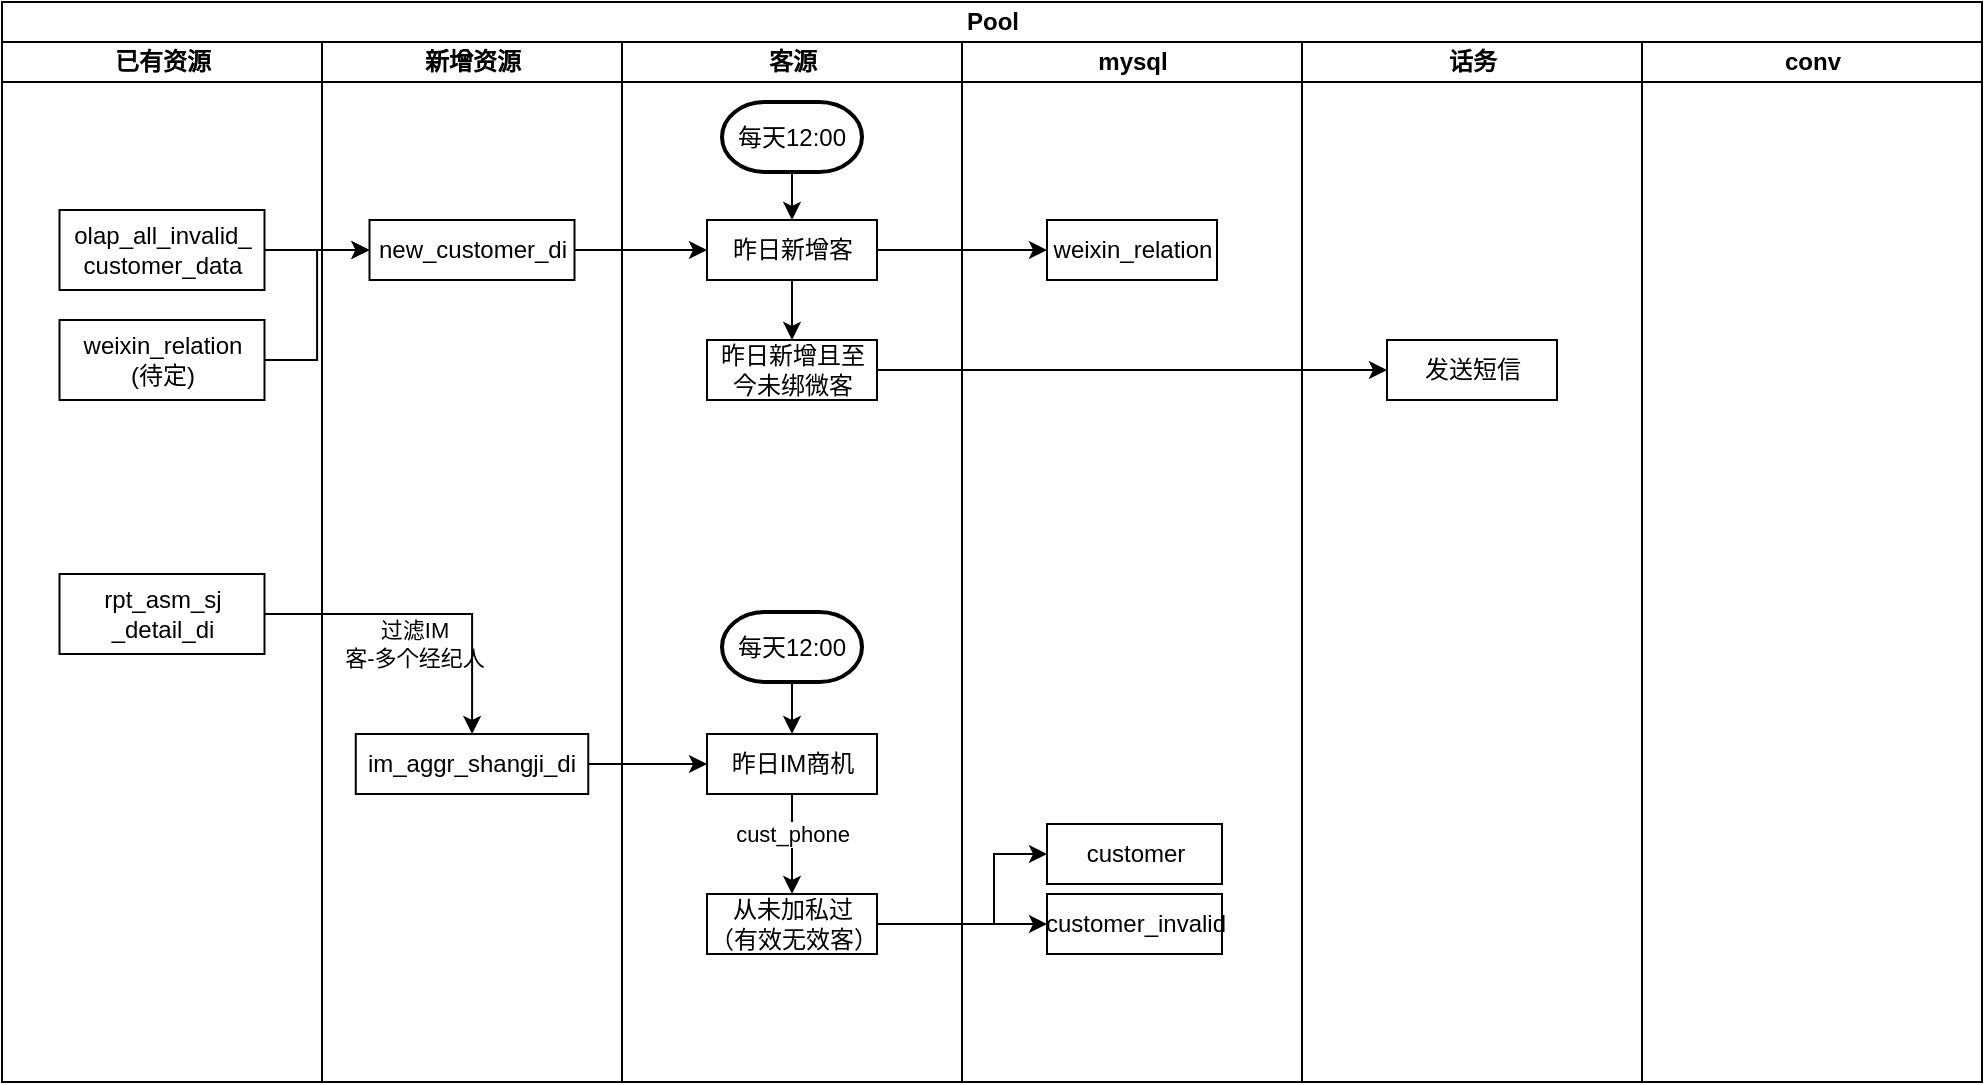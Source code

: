 <mxfile version="24.6.4" type="github">
  <diagram name="第 1 页" id="zzoMLaYJgZ_6w3f55oP_">
    <mxGraphModel dx="1195" dy="630" grid="1" gridSize="10" guides="1" tooltips="1" connect="1" arrows="1" fold="1" page="1" pageScale="1" pageWidth="827" pageHeight="1169" math="0" shadow="0">
      <root>
        <mxCell id="0" />
        <mxCell id="1" parent="0" />
        <mxCell id="J_oKU9sIPk25eqEcuQ5v-1" value="Pool" style="swimlane;childLayout=stackLayout;resizeParent=1;resizeParentMax=0;startSize=20;html=1;" vertex="1" parent="1">
          <mxGeometry x="234" y="110" width="990" height="540" as="geometry" />
        </mxCell>
        <mxCell id="J_oKU9sIPk25eqEcuQ5v-2" value="已有资源" style="swimlane;startSize=20;html=1;" vertex="1" parent="J_oKU9sIPk25eqEcuQ5v-1">
          <mxGeometry y="20" width="160" height="520" as="geometry" />
        </mxCell>
        <mxCell id="J_oKU9sIPk25eqEcuQ5v-27" value="rpt_asm_sj&lt;div&gt;_detail_di&lt;/div&gt;" style="rounded=0;whiteSpace=wrap;html=1;" vertex="1" parent="J_oKU9sIPk25eqEcuQ5v-2">
          <mxGeometry x="28.75" y="266" width="102.5" height="40" as="geometry" />
        </mxCell>
        <mxCell id="J_oKU9sIPk25eqEcuQ5v-3" value="新增资源" style="swimlane;startSize=20;html=1;" vertex="1" parent="J_oKU9sIPk25eqEcuQ5v-1">
          <mxGeometry x="160" y="20" width="150" height="520" as="geometry" />
        </mxCell>
        <mxCell id="J_oKU9sIPk25eqEcuQ5v-39" value="im_aggr_shangji_di" style="rounded=0;whiteSpace=wrap;html=1;" vertex="1" parent="J_oKU9sIPk25eqEcuQ5v-3">
          <mxGeometry x="16.88" y="346" width="116.25" height="30" as="geometry" />
        </mxCell>
        <mxCell id="J_oKU9sIPk25eqEcuQ5v-4" value="客源" style="swimlane;startSize=20;html=1;" vertex="1" parent="J_oKU9sIPk25eqEcuQ5v-1">
          <mxGeometry x="310" y="20" width="170" height="520" as="geometry" />
        </mxCell>
        <mxCell id="J_oKU9sIPk25eqEcuQ5v-20" value="每天12:00" style="strokeWidth=2;html=1;shape=mxgraph.flowchart.terminator;whiteSpace=wrap;" vertex="1" parent="J_oKU9sIPk25eqEcuQ5v-4">
          <mxGeometry x="50" y="30" width="70" height="35" as="geometry" />
        </mxCell>
        <mxCell id="J_oKU9sIPk25eqEcuQ5v-43" style="edgeStyle=orthogonalEdgeStyle;rounded=0;orthogonalLoop=1;jettySize=auto;html=1;" edge="1" parent="J_oKU9sIPk25eqEcuQ5v-4" source="J_oKU9sIPk25eqEcuQ5v-29" target="J_oKU9sIPk25eqEcuQ5v-32">
          <mxGeometry relative="1" as="geometry" />
        </mxCell>
        <mxCell id="J_oKU9sIPk25eqEcuQ5v-29" value="每天12:00" style="strokeWidth=2;html=1;shape=mxgraph.flowchart.terminator;whiteSpace=wrap;" vertex="1" parent="J_oKU9sIPk25eqEcuQ5v-4">
          <mxGeometry x="50" y="285" width="70" height="35" as="geometry" />
        </mxCell>
        <mxCell id="J_oKU9sIPk25eqEcuQ5v-37" style="edgeStyle=orthogonalEdgeStyle;rounded=0;orthogonalLoop=1;jettySize=auto;html=1;" edge="1" parent="J_oKU9sIPk25eqEcuQ5v-4" source="J_oKU9sIPk25eqEcuQ5v-32" target="J_oKU9sIPk25eqEcuQ5v-36">
          <mxGeometry relative="1" as="geometry" />
        </mxCell>
        <mxCell id="J_oKU9sIPk25eqEcuQ5v-38" value="cust_phone" style="edgeLabel;html=1;align=center;verticalAlign=middle;resizable=0;points=[];" vertex="1" connectable="0" parent="J_oKU9sIPk25eqEcuQ5v-37">
          <mxGeometry x="-0.36" y="-4" relative="1" as="geometry">
            <mxPoint x="4" y="4" as="offset" />
          </mxGeometry>
        </mxCell>
        <mxCell id="J_oKU9sIPk25eqEcuQ5v-32" value="昨日IM商机" style="rounded=0;whiteSpace=wrap;html=1;" vertex="1" parent="J_oKU9sIPk25eqEcuQ5v-4">
          <mxGeometry x="42.5" y="346" width="85" height="30" as="geometry" />
        </mxCell>
        <mxCell id="J_oKU9sIPk25eqEcuQ5v-36" value="从未加私过&lt;div&gt;（有效无效客）&lt;/div&gt;" style="rounded=0;whiteSpace=wrap;html=1;" vertex="1" parent="J_oKU9sIPk25eqEcuQ5v-4">
          <mxGeometry x="42.5" y="426" width="85" height="30" as="geometry" />
        </mxCell>
        <mxCell id="J_oKU9sIPk25eqEcuQ5v-6" value="mysql" style="swimlane;startSize=20;html=1;" vertex="1" parent="J_oKU9sIPk25eqEcuQ5v-1">
          <mxGeometry x="480" y="20" width="170" height="520" as="geometry" />
        </mxCell>
        <mxCell id="J_oKU9sIPk25eqEcuQ5v-44" value="customer" style="rounded=0;whiteSpace=wrap;html=1;" vertex="1" parent="J_oKU9sIPk25eqEcuQ5v-6">
          <mxGeometry x="42.5" y="391" width="87.5" height="30" as="geometry" />
        </mxCell>
        <mxCell id="J_oKU9sIPk25eqEcuQ5v-45" value="customer_invalid" style="rounded=0;whiteSpace=wrap;html=1;" vertex="1" parent="J_oKU9sIPk25eqEcuQ5v-6">
          <mxGeometry x="42.5" y="426" width="87.5" height="30" as="geometry" />
        </mxCell>
        <mxCell id="J_oKU9sIPk25eqEcuQ5v-23" value="话务" style="swimlane;startSize=20;html=1;" vertex="1" parent="J_oKU9sIPk25eqEcuQ5v-1">
          <mxGeometry x="650" y="20" width="170" height="520" as="geometry" />
        </mxCell>
        <mxCell id="J_oKU9sIPk25eqEcuQ5v-24" value="发送短信" style="rounded=0;whiteSpace=wrap;html=1;" vertex="1" parent="J_oKU9sIPk25eqEcuQ5v-23">
          <mxGeometry x="42.5" y="149" width="85" height="30" as="geometry" />
        </mxCell>
        <mxCell id="J_oKU9sIPk25eqEcuQ5v-35" value="conv" style="swimlane;startSize=20;html=1;" vertex="1" parent="J_oKU9sIPk25eqEcuQ5v-1">
          <mxGeometry x="820" y="20" width="170" height="520" as="geometry" />
        </mxCell>
        <mxCell id="J_oKU9sIPk25eqEcuQ5v-41" style="edgeStyle=orthogonalEdgeStyle;rounded=0;orthogonalLoop=1;jettySize=auto;html=1;entryX=0;entryY=0.5;entryDx=0;entryDy=0;" edge="1" parent="J_oKU9sIPk25eqEcuQ5v-1" source="J_oKU9sIPk25eqEcuQ5v-39" target="J_oKU9sIPk25eqEcuQ5v-32">
          <mxGeometry relative="1" as="geometry">
            <mxPoint x="352.5" y="382" as="targetPoint" />
          </mxGeometry>
        </mxCell>
        <mxCell id="J_oKU9sIPk25eqEcuQ5v-40" style="edgeStyle=orthogonalEdgeStyle;rounded=0;orthogonalLoop=1;jettySize=auto;html=1;exitX=1;exitY=0.5;exitDx=0;exitDy=0;" edge="1" parent="J_oKU9sIPk25eqEcuQ5v-1" source="J_oKU9sIPk25eqEcuQ5v-27" target="J_oKU9sIPk25eqEcuQ5v-39">
          <mxGeometry relative="1" as="geometry">
            <mxPoint x="235.1" y="321" as="sourcePoint" />
          </mxGeometry>
        </mxCell>
        <mxCell id="J_oKU9sIPk25eqEcuQ5v-42" value="过滤IM&lt;div&gt;客-多个经纪人&lt;/div&gt;" style="edgeLabel;html=1;align=center;verticalAlign=middle;resizable=0;points=[];labelBackgroundColor=none;" vertex="1" connectable="0" parent="J_oKU9sIPk25eqEcuQ5v-40">
          <mxGeometry x="-0.739" relative="1" as="geometry">
            <mxPoint x="53" y="15" as="offset" />
          </mxGeometry>
        </mxCell>
        <mxCell id="J_oKU9sIPk25eqEcuQ5v-46" style="edgeStyle=orthogonalEdgeStyle;rounded=0;orthogonalLoop=1;jettySize=auto;html=1;entryX=0;entryY=0.5;entryDx=0;entryDy=0;" edge="1" parent="J_oKU9sIPk25eqEcuQ5v-1" source="J_oKU9sIPk25eqEcuQ5v-36" target="J_oKU9sIPk25eqEcuQ5v-44">
          <mxGeometry relative="1" as="geometry">
            <Array as="points">
              <mxPoint x="496" y="461" />
              <mxPoint x="496" y="426" />
            </Array>
          </mxGeometry>
        </mxCell>
        <mxCell id="J_oKU9sIPk25eqEcuQ5v-47" style="edgeStyle=orthogonalEdgeStyle;rounded=0;orthogonalLoop=1;jettySize=auto;html=1;entryX=0;entryY=0.5;entryDx=0;entryDy=0;" edge="1" parent="J_oKU9sIPk25eqEcuQ5v-1" source="J_oKU9sIPk25eqEcuQ5v-36" target="J_oKU9sIPk25eqEcuQ5v-45">
          <mxGeometry relative="1" as="geometry" />
        </mxCell>
        <mxCell id="J_oKU9sIPk25eqEcuQ5v-14" value="olap_all_invalid_&lt;div&gt;customer_data&lt;/div&gt;" style="rounded=0;whiteSpace=wrap;html=1;" vertex="1" parent="1">
          <mxGeometry x="262.75" y="214" width="102.5" height="40" as="geometry" />
        </mxCell>
        <mxCell id="J_oKU9sIPk25eqEcuQ5v-18" value="weixin_relation&lt;div&gt;(待定)&lt;/div&gt;" style="rounded=0;whiteSpace=wrap;html=1;" vertex="1" parent="1">
          <mxGeometry x="262.75" y="269" width="102.5" height="40" as="geometry" />
        </mxCell>
        <mxCell id="J_oKU9sIPk25eqEcuQ5v-13" value="new_customer_di" style="rounded=0;whiteSpace=wrap;html=1;" vertex="1" parent="1">
          <mxGeometry x="417.75" y="219" width="102.5" height="30" as="geometry" />
        </mxCell>
        <mxCell id="J_oKU9sIPk25eqEcuQ5v-12" style="edgeStyle=orthogonalEdgeStyle;rounded=0;orthogonalLoop=1;jettySize=auto;html=1;" edge="1" parent="1" source="J_oKU9sIPk25eqEcuQ5v-5" target="J_oKU9sIPk25eqEcuQ5v-9">
          <mxGeometry relative="1" as="geometry" />
        </mxCell>
        <mxCell id="J_oKU9sIPk25eqEcuQ5v-5" value="昨日新增客" style="rounded=0;whiteSpace=wrap;html=1;" vertex="1" parent="1">
          <mxGeometry x="586.5" y="219" width="85" height="30" as="geometry" />
        </mxCell>
        <mxCell id="J_oKU9sIPk25eqEcuQ5v-25" style="edgeStyle=orthogonalEdgeStyle;rounded=0;orthogonalLoop=1;jettySize=auto;html=1;" edge="1" parent="1" source="J_oKU9sIPk25eqEcuQ5v-9" target="J_oKU9sIPk25eqEcuQ5v-24">
          <mxGeometry relative="1" as="geometry" />
        </mxCell>
        <mxCell id="J_oKU9sIPk25eqEcuQ5v-9" value="昨日新增且至今未绑微客" style="rounded=0;whiteSpace=wrap;html=1;" vertex="1" parent="1">
          <mxGeometry x="586.5" y="279" width="85" height="30" as="geometry" />
        </mxCell>
        <mxCell id="J_oKU9sIPk25eqEcuQ5v-7" value="weixin_relation" style="rounded=0;whiteSpace=wrap;html=1;" vertex="1" parent="1">
          <mxGeometry x="756.5" y="219" width="85" height="30" as="geometry" />
        </mxCell>
        <mxCell id="J_oKU9sIPk25eqEcuQ5v-10" style="edgeStyle=orthogonalEdgeStyle;rounded=0;orthogonalLoop=1;jettySize=auto;html=1;" edge="1" parent="1" source="J_oKU9sIPk25eqEcuQ5v-5" target="J_oKU9sIPk25eqEcuQ5v-7">
          <mxGeometry relative="1" as="geometry" />
        </mxCell>
        <mxCell id="J_oKU9sIPk25eqEcuQ5v-16" style="edgeStyle=orthogonalEdgeStyle;rounded=0;orthogonalLoop=1;jettySize=auto;html=1;" edge="1" parent="1" source="J_oKU9sIPk25eqEcuQ5v-14" target="J_oKU9sIPk25eqEcuQ5v-13">
          <mxGeometry relative="1" as="geometry" />
        </mxCell>
        <mxCell id="J_oKU9sIPk25eqEcuQ5v-17" style="edgeStyle=orthogonalEdgeStyle;rounded=0;orthogonalLoop=1;jettySize=auto;html=1;" edge="1" parent="1" source="J_oKU9sIPk25eqEcuQ5v-13" target="J_oKU9sIPk25eqEcuQ5v-5">
          <mxGeometry relative="1" as="geometry" />
        </mxCell>
        <mxCell id="J_oKU9sIPk25eqEcuQ5v-19" style="edgeStyle=orthogonalEdgeStyle;rounded=0;orthogonalLoop=1;jettySize=auto;html=1;entryX=0;entryY=0.5;entryDx=0;entryDy=0;" edge="1" parent="1" source="J_oKU9sIPk25eqEcuQ5v-18" target="J_oKU9sIPk25eqEcuQ5v-13">
          <mxGeometry relative="1" as="geometry" />
        </mxCell>
        <mxCell id="J_oKU9sIPk25eqEcuQ5v-22" style="edgeStyle=orthogonalEdgeStyle;rounded=0;orthogonalLoop=1;jettySize=auto;html=1;" edge="1" parent="1" source="J_oKU9sIPk25eqEcuQ5v-20" target="J_oKU9sIPk25eqEcuQ5v-5">
          <mxGeometry relative="1" as="geometry" />
        </mxCell>
      </root>
    </mxGraphModel>
  </diagram>
</mxfile>
